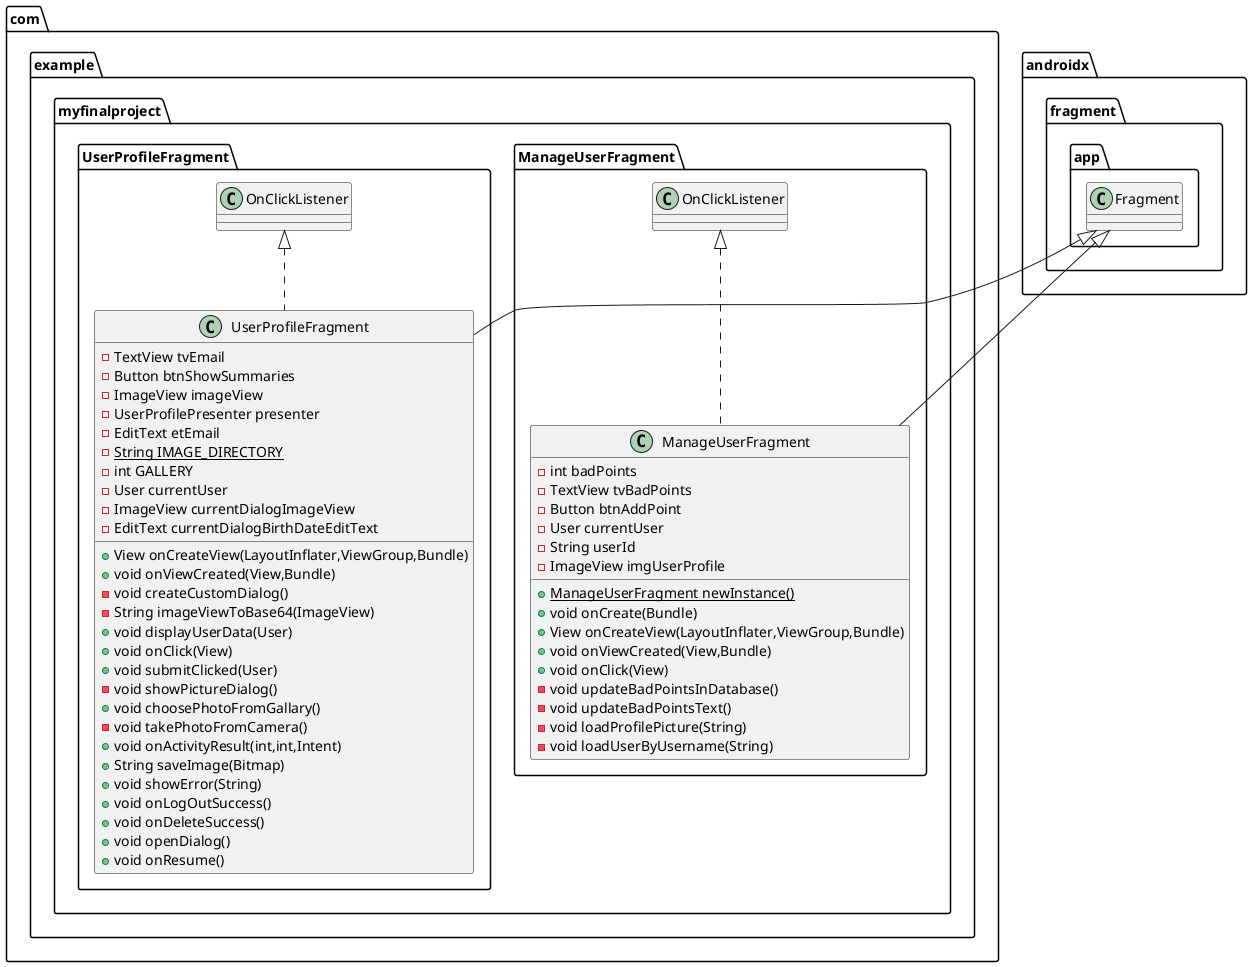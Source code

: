 @startuml
class com.example.myfinalproject.ManageUserFragment.ManageUserFragment {
- int badPoints
- TextView tvBadPoints
- Button btnAddPoint
- User currentUser
- String userId
- ImageView imgUserProfile
+ {static} ManageUserFragment newInstance()
+ void onCreate(Bundle)
+ View onCreateView(LayoutInflater,ViewGroup,Bundle)
+ void onViewCreated(View,Bundle)
+ void onClick(View)
- void updateBadPointsInDatabase()
- void updateBadPointsText()
- void loadProfilePicture(String)
- void loadUserByUsername(String)
}


class com.example.myfinalproject.UserProfileFragment.UserProfileFragment {
- TextView tvEmail
- Button btnShowSummaries
- ImageView imageView
- UserProfilePresenter presenter
- EditText etEmail
- {static} String IMAGE_DIRECTORY
- int GALLERY
- User currentUser
- ImageView currentDialogImageView
- EditText currentDialogBirthDateEditText
+ View onCreateView(LayoutInflater,ViewGroup,Bundle)
+ void onViewCreated(View,Bundle)
- void createCustomDialog()
- String imageViewToBase64(ImageView)
+ void displayUserData(User)
+ void onClick(View)
+ void submitClicked(User)
- void showPictureDialog()
+ void choosePhotoFromGallary()
- void takePhotoFromCamera()
+ void onActivityResult(int,int,Intent)
+ String saveImage(Bitmap)
+ void showError(String)
+ void onLogOutSuccess()
+ void onDeleteSuccess()
+ void openDialog()
+ void onResume()
}




com.example.myfinalproject.ManageUserFragment.OnClickListener <|.. com.example.myfinalproject.ManageUserFragment.ManageUserFragment
androidx.fragment.app.Fragment <|-- com.example.myfinalproject.ManageUserFragment.ManageUserFragment
com.example.myfinalproject.UserProfileFragment.OnClickListener <|.. com.example.myfinalproject.UserProfileFragment.UserProfileFragment
androidx.fragment.app.Fragment <|-- com.example.myfinalproject.UserProfileFragment.UserProfileFragment
@enduml